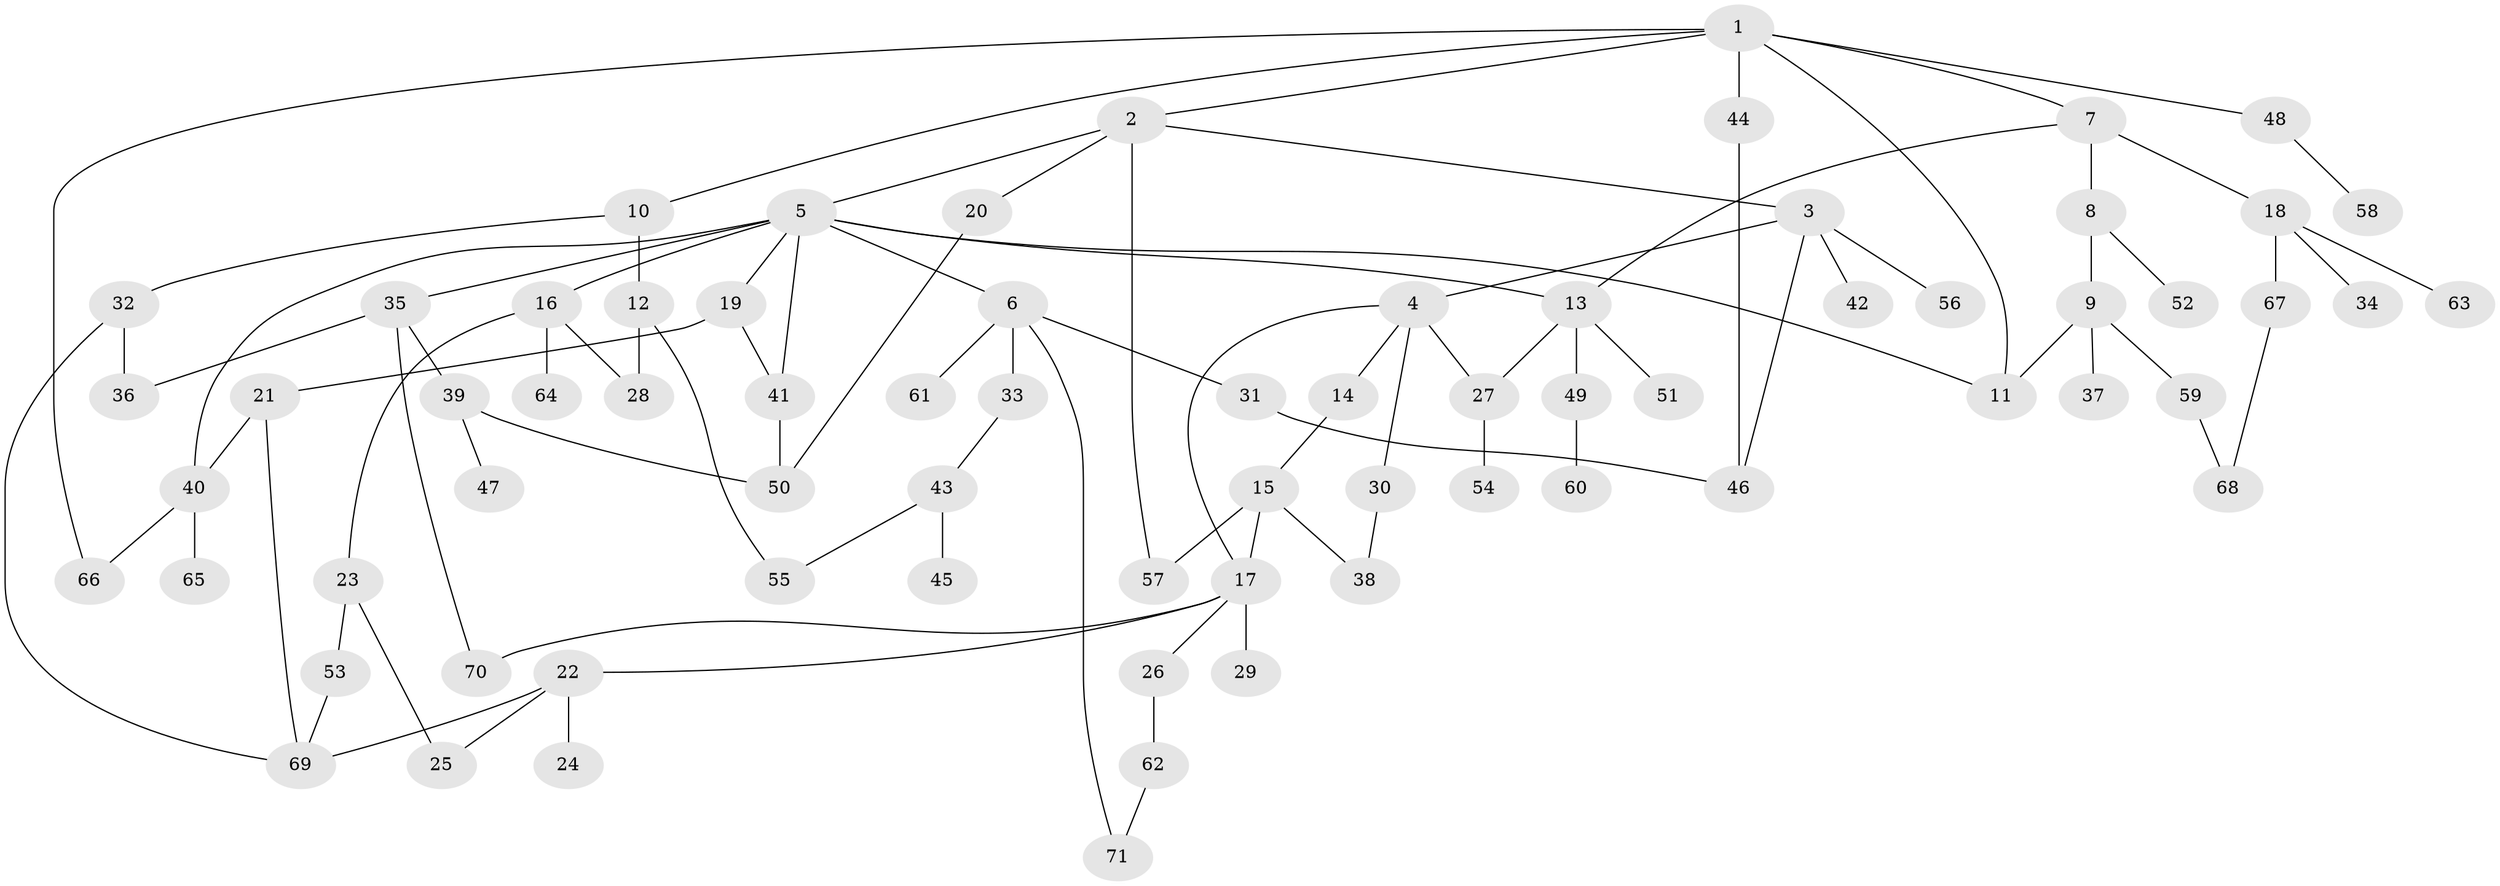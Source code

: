 // coarse degree distribution, {10: 0.02127659574468085, 4: 0.14893617021276595, 6: 0.02127659574468085, 9: 0.02127659574468085, 5: 0.0425531914893617, 7: 0.02127659574468085, 3: 0.14893617021276595, 2: 0.2765957446808511, 8: 0.02127659574468085, 1: 0.2765957446808511}
// Generated by graph-tools (version 1.1) at 2025/51/02/27/25 19:51:38]
// undirected, 71 vertices, 94 edges
graph export_dot {
graph [start="1"]
  node [color=gray90,style=filled];
  1;
  2;
  3;
  4;
  5;
  6;
  7;
  8;
  9;
  10;
  11;
  12;
  13;
  14;
  15;
  16;
  17;
  18;
  19;
  20;
  21;
  22;
  23;
  24;
  25;
  26;
  27;
  28;
  29;
  30;
  31;
  32;
  33;
  34;
  35;
  36;
  37;
  38;
  39;
  40;
  41;
  42;
  43;
  44;
  45;
  46;
  47;
  48;
  49;
  50;
  51;
  52;
  53;
  54;
  55;
  56;
  57;
  58;
  59;
  60;
  61;
  62;
  63;
  64;
  65;
  66;
  67;
  68;
  69;
  70;
  71;
  1 -- 2;
  1 -- 7;
  1 -- 10;
  1 -- 11;
  1 -- 44;
  1 -- 48;
  1 -- 66;
  2 -- 3;
  2 -- 5;
  2 -- 20;
  2 -- 57;
  3 -- 4;
  3 -- 42;
  3 -- 56;
  3 -- 46;
  4 -- 14;
  4 -- 17;
  4 -- 30;
  4 -- 27;
  5 -- 6;
  5 -- 16;
  5 -- 19;
  5 -- 35;
  5 -- 40;
  5 -- 11;
  5 -- 13;
  5 -- 41;
  6 -- 31;
  6 -- 33;
  6 -- 61;
  6 -- 71;
  7 -- 8;
  7 -- 13;
  7 -- 18;
  8 -- 9;
  8 -- 52;
  9 -- 37;
  9 -- 59;
  9 -- 11;
  10 -- 12;
  10 -- 32;
  12 -- 28;
  12 -- 55;
  13 -- 27;
  13 -- 49;
  13 -- 51;
  14 -- 15;
  15 -- 57;
  15 -- 38;
  15 -- 17;
  16 -- 23;
  16 -- 64;
  16 -- 28;
  17 -- 22;
  17 -- 26;
  17 -- 29;
  17 -- 70;
  18 -- 34;
  18 -- 63;
  18 -- 67;
  19 -- 21;
  19 -- 41;
  20 -- 50;
  21 -- 40;
  21 -- 69;
  22 -- 24;
  22 -- 69;
  22 -- 25;
  23 -- 25;
  23 -- 53;
  26 -- 62;
  27 -- 54;
  30 -- 38;
  31 -- 46;
  32 -- 36;
  32 -- 69;
  33 -- 43;
  35 -- 39;
  35 -- 36;
  35 -- 70;
  39 -- 47;
  39 -- 50;
  40 -- 65;
  40 -- 66;
  41 -- 50;
  43 -- 45;
  43 -- 55;
  44 -- 46;
  48 -- 58;
  49 -- 60;
  53 -- 69;
  59 -- 68;
  62 -- 71;
  67 -- 68;
}
